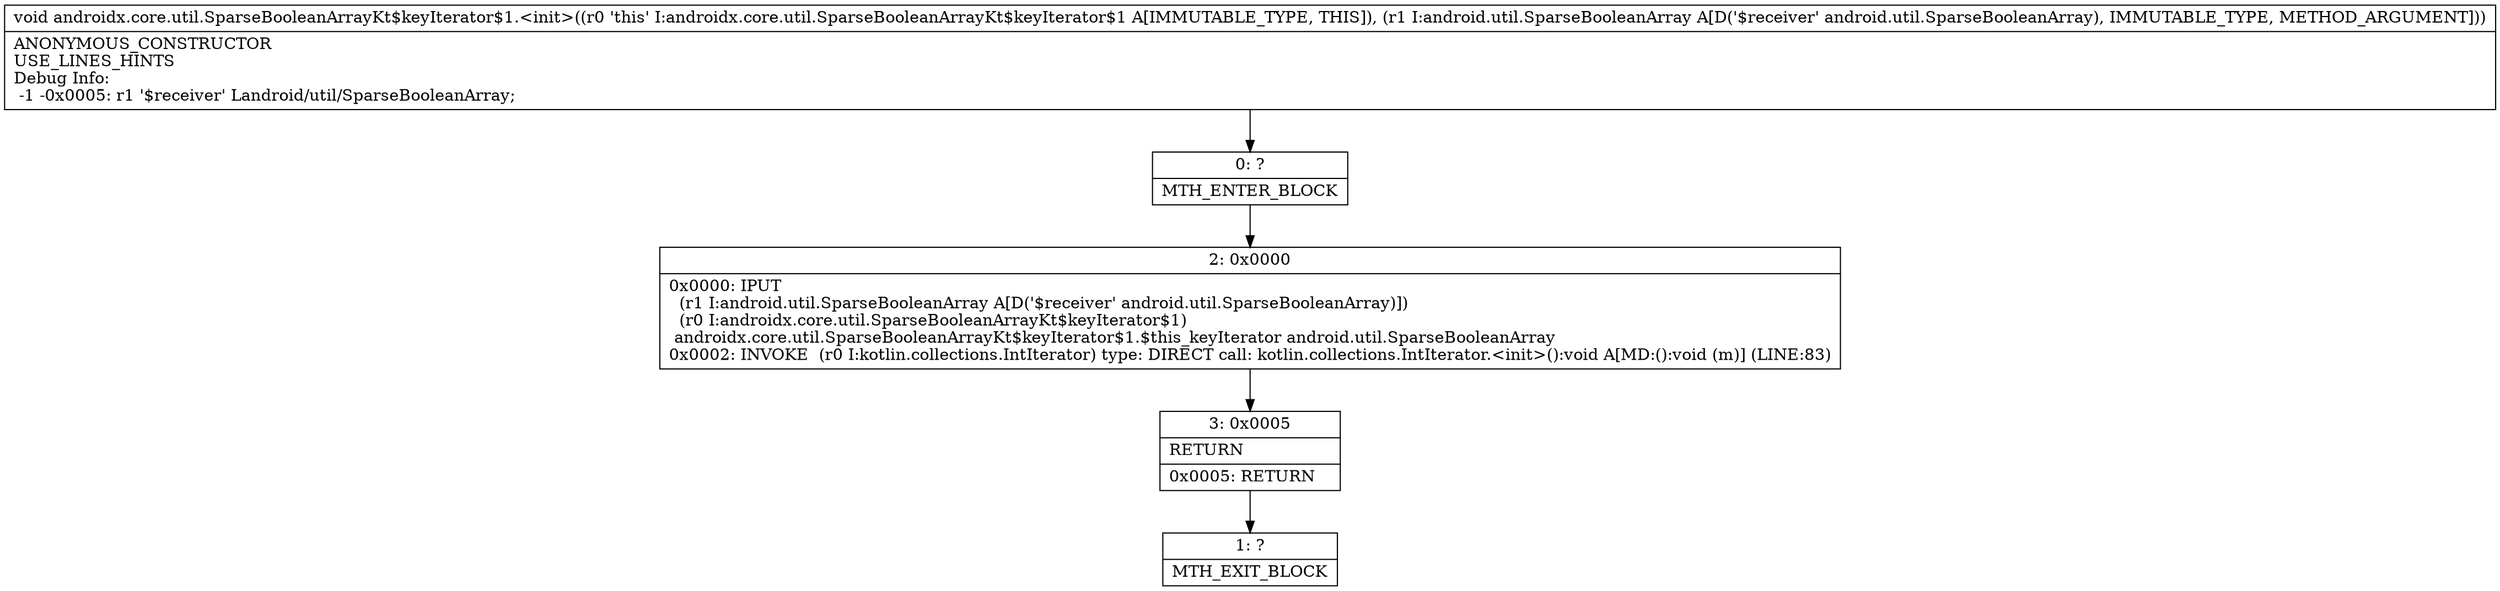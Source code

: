 digraph "CFG forandroidx.core.util.SparseBooleanArrayKt$keyIterator$1.\<init\>(Landroid\/util\/SparseBooleanArray;)V" {
Node_0 [shape=record,label="{0\:\ ?|MTH_ENTER_BLOCK\l}"];
Node_2 [shape=record,label="{2\:\ 0x0000|0x0000: IPUT  \l  (r1 I:android.util.SparseBooleanArray A[D('$receiver' android.util.SparseBooleanArray)])\l  (r0 I:androidx.core.util.SparseBooleanArrayKt$keyIterator$1)\l androidx.core.util.SparseBooleanArrayKt$keyIterator$1.$this_keyIterator android.util.SparseBooleanArray \l0x0002: INVOKE  (r0 I:kotlin.collections.IntIterator) type: DIRECT call: kotlin.collections.IntIterator.\<init\>():void A[MD:():void (m)] (LINE:83)\l}"];
Node_3 [shape=record,label="{3\:\ 0x0005|RETURN\l|0x0005: RETURN   \l}"];
Node_1 [shape=record,label="{1\:\ ?|MTH_EXIT_BLOCK\l}"];
MethodNode[shape=record,label="{void androidx.core.util.SparseBooleanArrayKt$keyIterator$1.\<init\>((r0 'this' I:androidx.core.util.SparseBooleanArrayKt$keyIterator$1 A[IMMUTABLE_TYPE, THIS]), (r1 I:android.util.SparseBooleanArray A[D('$receiver' android.util.SparseBooleanArray), IMMUTABLE_TYPE, METHOD_ARGUMENT]))  | ANONYMOUS_CONSTRUCTOR\lUSE_LINES_HINTS\lDebug Info:\l  \-1 \-0x0005: r1 '$receiver' Landroid\/util\/SparseBooleanArray;\l}"];
MethodNode -> Node_0;Node_0 -> Node_2;
Node_2 -> Node_3;
Node_3 -> Node_1;
}

